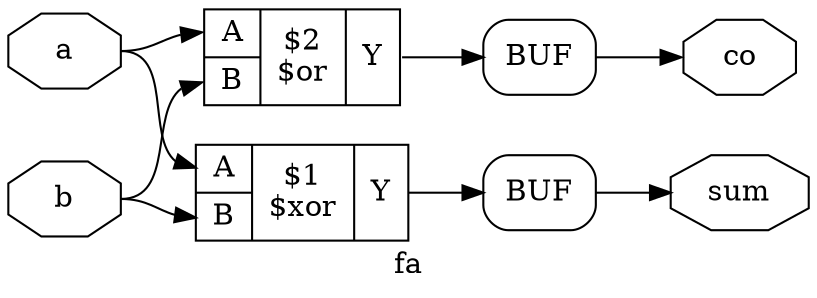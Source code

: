 digraph "fa" {
label="fa";
rankdir="LR";
remincross=true;
n3 [ shape=octagon, label="co", color="black", fontcolor="black" ];
n4 [ shape=octagon, label="sum", color="black", fontcolor="black" ];
n5 [ shape=octagon, label="b", color="black", fontcolor="black" ];
n6 [ shape=octagon, label="a", color="black", fontcolor="black" ];
c10 [ shape=record, label="{{<p7> A|<p8> B}|$2\n$or|{<p9> Y}}",  ];
c11 [ shape=record, label="{{<p7> A|<p8> B}|$1\n$xor|{<p9> Y}}",  ];
x0 [shape=box, style=rounded, label="BUF", ];
x1 [shape=box, style=rounded, label="BUF", ];
c10:p9:e -> x1:w [color="black", fontcolor="black", label=""];
c11:p9:e -> x0:w [color="black", fontcolor="black", label=""];
x1:e -> n3:w [color="black", fontcolor="black", label=""];
x0:e -> n4:w [color="black", fontcolor="black", label=""];
n5:e -> c10:p8:w [color="black", fontcolor="black", label=""];
n5:e -> c11:p8:w [color="black", fontcolor="black", label=""];
n6:e -> c10:p7:w [color="black", fontcolor="black", label=""];
n6:e -> c11:p7:w [color="black", fontcolor="black", label=""];
}
